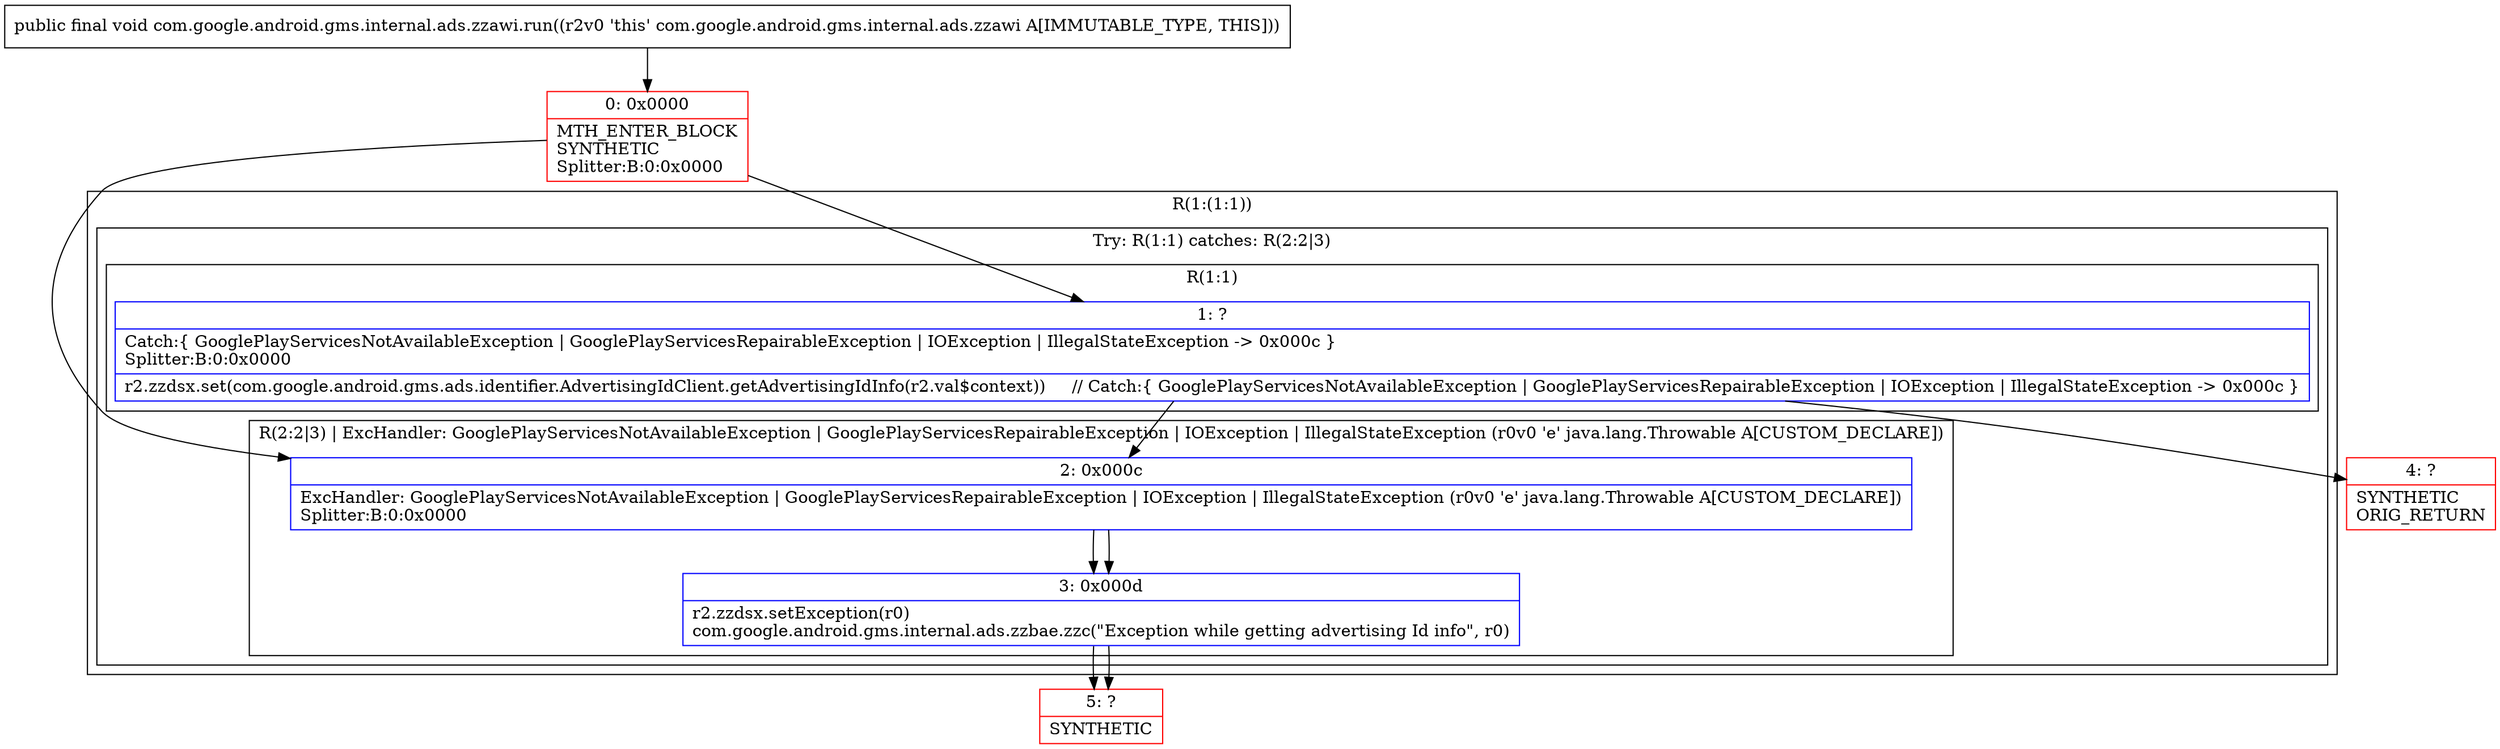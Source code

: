 digraph "CFG forcom.google.android.gms.internal.ads.zzawi.run()V" {
subgraph cluster_Region_634290389 {
label = "R(1:(1:1))";
node [shape=record,color=blue];
subgraph cluster_TryCatchRegion_562417330 {
label = "Try: R(1:1) catches: R(2:2|3)";
node [shape=record,color=blue];
subgraph cluster_Region_1760541786 {
label = "R(1:1)";
node [shape=record,color=blue];
Node_1 [shape=record,label="{1\:\ ?|Catch:\{ GooglePlayServicesNotAvailableException \| GooglePlayServicesRepairableException \| IOException \| IllegalStateException \-\> 0x000c \}\lSplitter:B:0:0x0000\l|r2.zzdsx.set(com.google.android.gms.ads.identifier.AdvertisingIdClient.getAdvertisingIdInfo(r2.val$context))     \/\/ Catch:\{ GooglePlayServicesNotAvailableException \| GooglePlayServicesRepairableException \| IOException \| IllegalStateException \-\> 0x000c \}\l}"];
}
subgraph cluster_Region_1591085603 {
label = "R(2:2|3) | ExcHandler: GooglePlayServicesNotAvailableException \| GooglePlayServicesRepairableException \| IOException \| IllegalStateException (r0v0 'e' java.lang.Throwable A[CUSTOM_DECLARE])\l";
node [shape=record,color=blue];
Node_2 [shape=record,label="{2\:\ 0x000c|ExcHandler: GooglePlayServicesNotAvailableException \| GooglePlayServicesRepairableException \| IOException \| IllegalStateException (r0v0 'e' java.lang.Throwable A[CUSTOM_DECLARE])\lSplitter:B:0:0x0000\l}"];
Node_3 [shape=record,label="{3\:\ 0x000d|r2.zzdsx.setException(r0)\lcom.google.android.gms.internal.ads.zzbae.zzc(\"Exception while getting advertising Id info\", r0)\l}"];
}
}
}
subgraph cluster_Region_1591085603 {
label = "R(2:2|3) | ExcHandler: GooglePlayServicesNotAvailableException \| GooglePlayServicesRepairableException \| IOException \| IllegalStateException (r0v0 'e' java.lang.Throwable A[CUSTOM_DECLARE])\l";
node [shape=record,color=blue];
Node_2 [shape=record,label="{2\:\ 0x000c|ExcHandler: GooglePlayServicesNotAvailableException \| GooglePlayServicesRepairableException \| IOException \| IllegalStateException (r0v0 'e' java.lang.Throwable A[CUSTOM_DECLARE])\lSplitter:B:0:0x0000\l}"];
Node_3 [shape=record,label="{3\:\ 0x000d|r2.zzdsx.setException(r0)\lcom.google.android.gms.internal.ads.zzbae.zzc(\"Exception while getting advertising Id info\", r0)\l}"];
}
Node_0 [shape=record,color=red,label="{0\:\ 0x0000|MTH_ENTER_BLOCK\lSYNTHETIC\lSplitter:B:0:0x0000\l}"];
Node_4 [shape=record,color=red,label="{4\:\ ?|SYNTHETIC\lORIG_RETURN\l}"];
Node_5 [shape=record,color=red,label="{5\:\ ?|SYNTHETIC\l}"];
MethodNode[shape=record,label="{public final void com.google.android.gms.internal.ads.zzawi.run((r2v0 'this' com.google.android.gms.internal.ads.zzawi A[IMMUTABLE_TYPE, THIS])) }"];
MethodNode -> Node_0;
Node_1 -> Node_2;
Node_1 -> Node_4;
Node_2 -> Node_3;
Node_3 -> Node_5;
Node_2 -> Node_3;
Node_3 -> Node_5;
Node_0 -> Node_1;
Node_0 -> Node_2;
}

